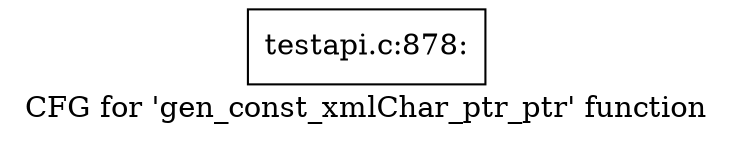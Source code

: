 digraph "CFG for 'gen_const_xmlChar_ptr_ptr' function" {
	label="CFG for 'gen_const_xmlChar_ptr_ptr' function";

	Node0x4145d30 [shape=record,label="{testapi.c:878:}"];
}
